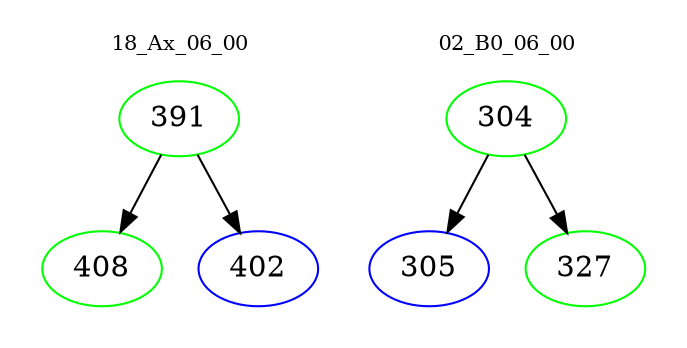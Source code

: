 digraph{
subgraph cluster_0 {
color = white
label = "18_Ax_06_00";
fontsize=10;
T0_391 [label="391", color="green"]
T0_391 -> T0_408 [color="black"]
T0_408 [label="408", color="green"]
T0_391 -> T0_402 [color="black"]
T0_402 [label="402", color="blue"]
}
subgraph cluster_1 {
color = white
label = "02_B0_06_00";
fontsize=10;
T1_304 [label="304", color="green"]
T1_304 -> T1_305 [color="black"]
T1_305 [label="305", color="blue"]
T1_304 -> T1_327 [color="black"]
T1_327 [label="327", color="green"]
}
}
